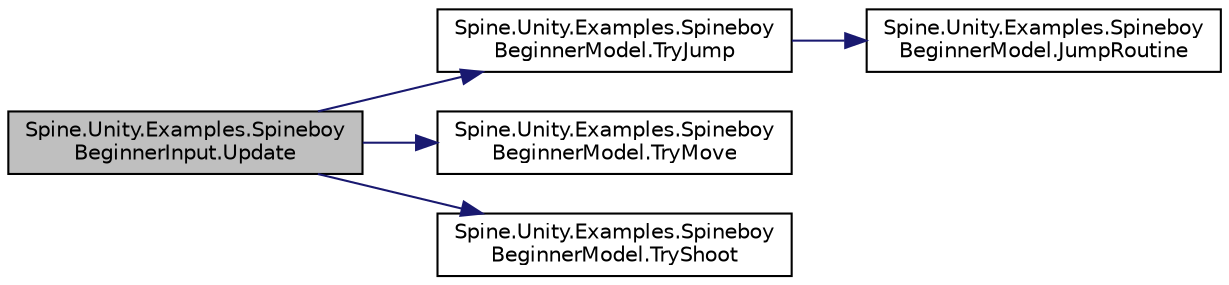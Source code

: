 digraph "Spine.Unity.Examples.SpineboyBeginnerInput.Update"
{
 // LATEX_PDF_SIZE
  edge [fontname="Helvetica",fontsize="10",labelfontname="Helvetica",labelfontsize="10"];
  node [fontname="Helvetica",fontsize="10",shape=record];
  rankdir="LR";
  Node1 [label="Spine.Unity.Examples.Spineboy\lBeginnerInput.Update",height=0.2,width=0.4,color="black", fillcolor="grey75", style="filled", fontcolor="black",tooltip=" "];
  Node1 -> Node2 [color="midnightblue",fontsize="10",style="solid"];
  Node2 [label="Spine.Unity.Examples.Spineboy\lBeginnerModel.TryJump",height=0.2,width=0.4,color="black", fillcolor="white", style="filled",URL="$class_spine_1_1_unity_1_1_examples_1_1_spineboy_beginner_model.html#ada76fe78783f56154e4664618fdaa64b",tooltip=" "];
  Node2 -> Node3 [color="midnightblue",fontsize="10",style="solid"];
  Node3 [label="Spine.Unity.Examples.Spineboy\lBeginnerModel.JumpRoutine",height=0.2,width=0.4,color="black", fillcolor="white", style="filled",URL="$class_spine_1_1_unity_1_1_examples_1_1_spineboy_beginner_model.html#abe0dcd4892004f1d3789e53d332758a5",tooltip=" "];
  Node1 -> Node4 [color="midnightblue",fontsize="10",style="solid"];
  Node4 [label="Spine.Unity.Examples.Spineboy\lBeginnerModel.TryMove",height=0.2,width=0.4,color="black", fillcolor="white", style="filled",URL="$class_spine_1_1_unity_1_1_examples_1_1_spineboy_beginner_model.html#a192ee367b5ccff7d9c02bbf451b605ea",tooltip=" "];
  Node1 -> Node5 [color="midnightblue",fontsize="10",style="solid"];
  Node5 [label="Spine.Unity.Examples.Spineboy\lBeginnerModel.TryShoot",height=0.2,width=0.4,color="black", fillcolor="white", style="filled",URL="$class_spine_1_1_unity_1_1_examples_1_1_spineboy_beginner_model.html#a8b8a5b45d4aa5bd5c01f47573337c682",tooltip=" "];
}
